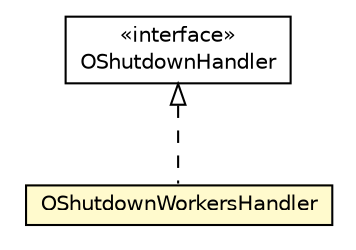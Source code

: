 #!/usr/local/bin/dot
#
# Class diagram 
# Generated by UMLGraph version R5_6-24-gf6e263 (http://www.umlgraph.org/)
#

digraph G {
	edge [fontname="Helvetica",fontsize=10,labelfontname="Helvetica",labelfontsize=10];
	node [fontname="Helvetica",fontsize=10,shape=plaintext];
	nodesep=0.25;
	ranksep=0.5;
	// com.orientechnologies.orient.core.Orient.OShutdownWorkersHandler
	c7599009 [label=<<table title="com.orientechnologies.orient.core.Orient.OShutdownWorkersHandler" border="0" cellborder="1" cellspacing="0" cellpadding="2" port="p" bgcolor="lemonChiffon" href="./Orient.OShutdownWorkersHandler.html">
		<tr><td><table border="0" cellspacing="0" cellpadding="1">
<tr><td align="center" balign="center"> OShutdownWorkersHandler </td></tr>
		</table></td></tr>
		</table>>, URL="./Orient.OShutdownWorkersHandler.html", fontname="Helvetica", fontcolor="black", fontsize=10.0];
	// com.orientechnologies.orient.core.shutdown.OShutdownHandler
	c7599383 [label=<<table title="com.orientechnologies.orient.core.shutdown.OShutdownHandler" border="0" cellborder="1" cellspacing="0" cellpadding="2" port="p" href="./shutdown/OShutdownHandler.html">
		<tr><td><table border="0" cellspacing="0" cellpadding="1">
<tr><td align="center" balign="center"> &#171;interface&#187; </td></tr>
<tr><td align="center" balign="center"> OShutdownHandler </td></tr>
		</table></td></tr>
		</table>>, URL="./shutdown/OShutdownHandler.html", fontname="Helvetica", fontcolor="black", fontsize=10.0];
	//com.orientechnologies.orient.core.Orient.OShutdownWorkersHandler implements com.orientechnologies.orient.core.shutdown.OShutdownHandler
	c7599383:p -> c7599009:p [dir=back,arrowtail=empty,style=dashed];
}

